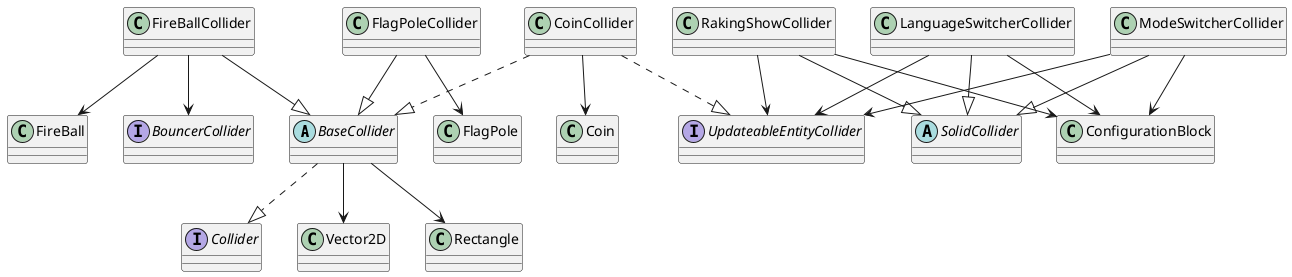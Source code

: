 @startuml Colliders

abstract BaseCollider
abstract SolidCollider

interface Collider
interface BouncerCollider
interface UpdateableEntityCollider

BaseCollider ..|> Collider
BaseCollider --> Vector2D
BaseCollider --> Rectangle

CoinCollider ..|> BaseCollider
CoinCollider ..|> UpdateableEntityCollider
CoinCollider --> Coin

FireBallCollider --|> BaseCollider
FireBallCollider --> BouncerCollider
FireBallCollider --> FireBall

FlagPoleCollider --|> BaseCollider
FlagPoleCollider --> FlagPole

LanguageSwitcherCollider --|> SolidCollider
LanguageSwitcherCollider --> UpdateableEntityCollider
LanguageSwitcherCollider --> ConfigurationBlock

ModeSwitcherCollider --|> SolidCollider
ModeSwitcherCollider --> UpdateableEntityCollider
ModeSwitcherCollider --> ConfigurationBlock

RakingShowCollider --|> SolidCollider
RakingShowCollider --> UpdateableEntityCollider
RakingShowCollider --> ConfigurationBlock

@enduml